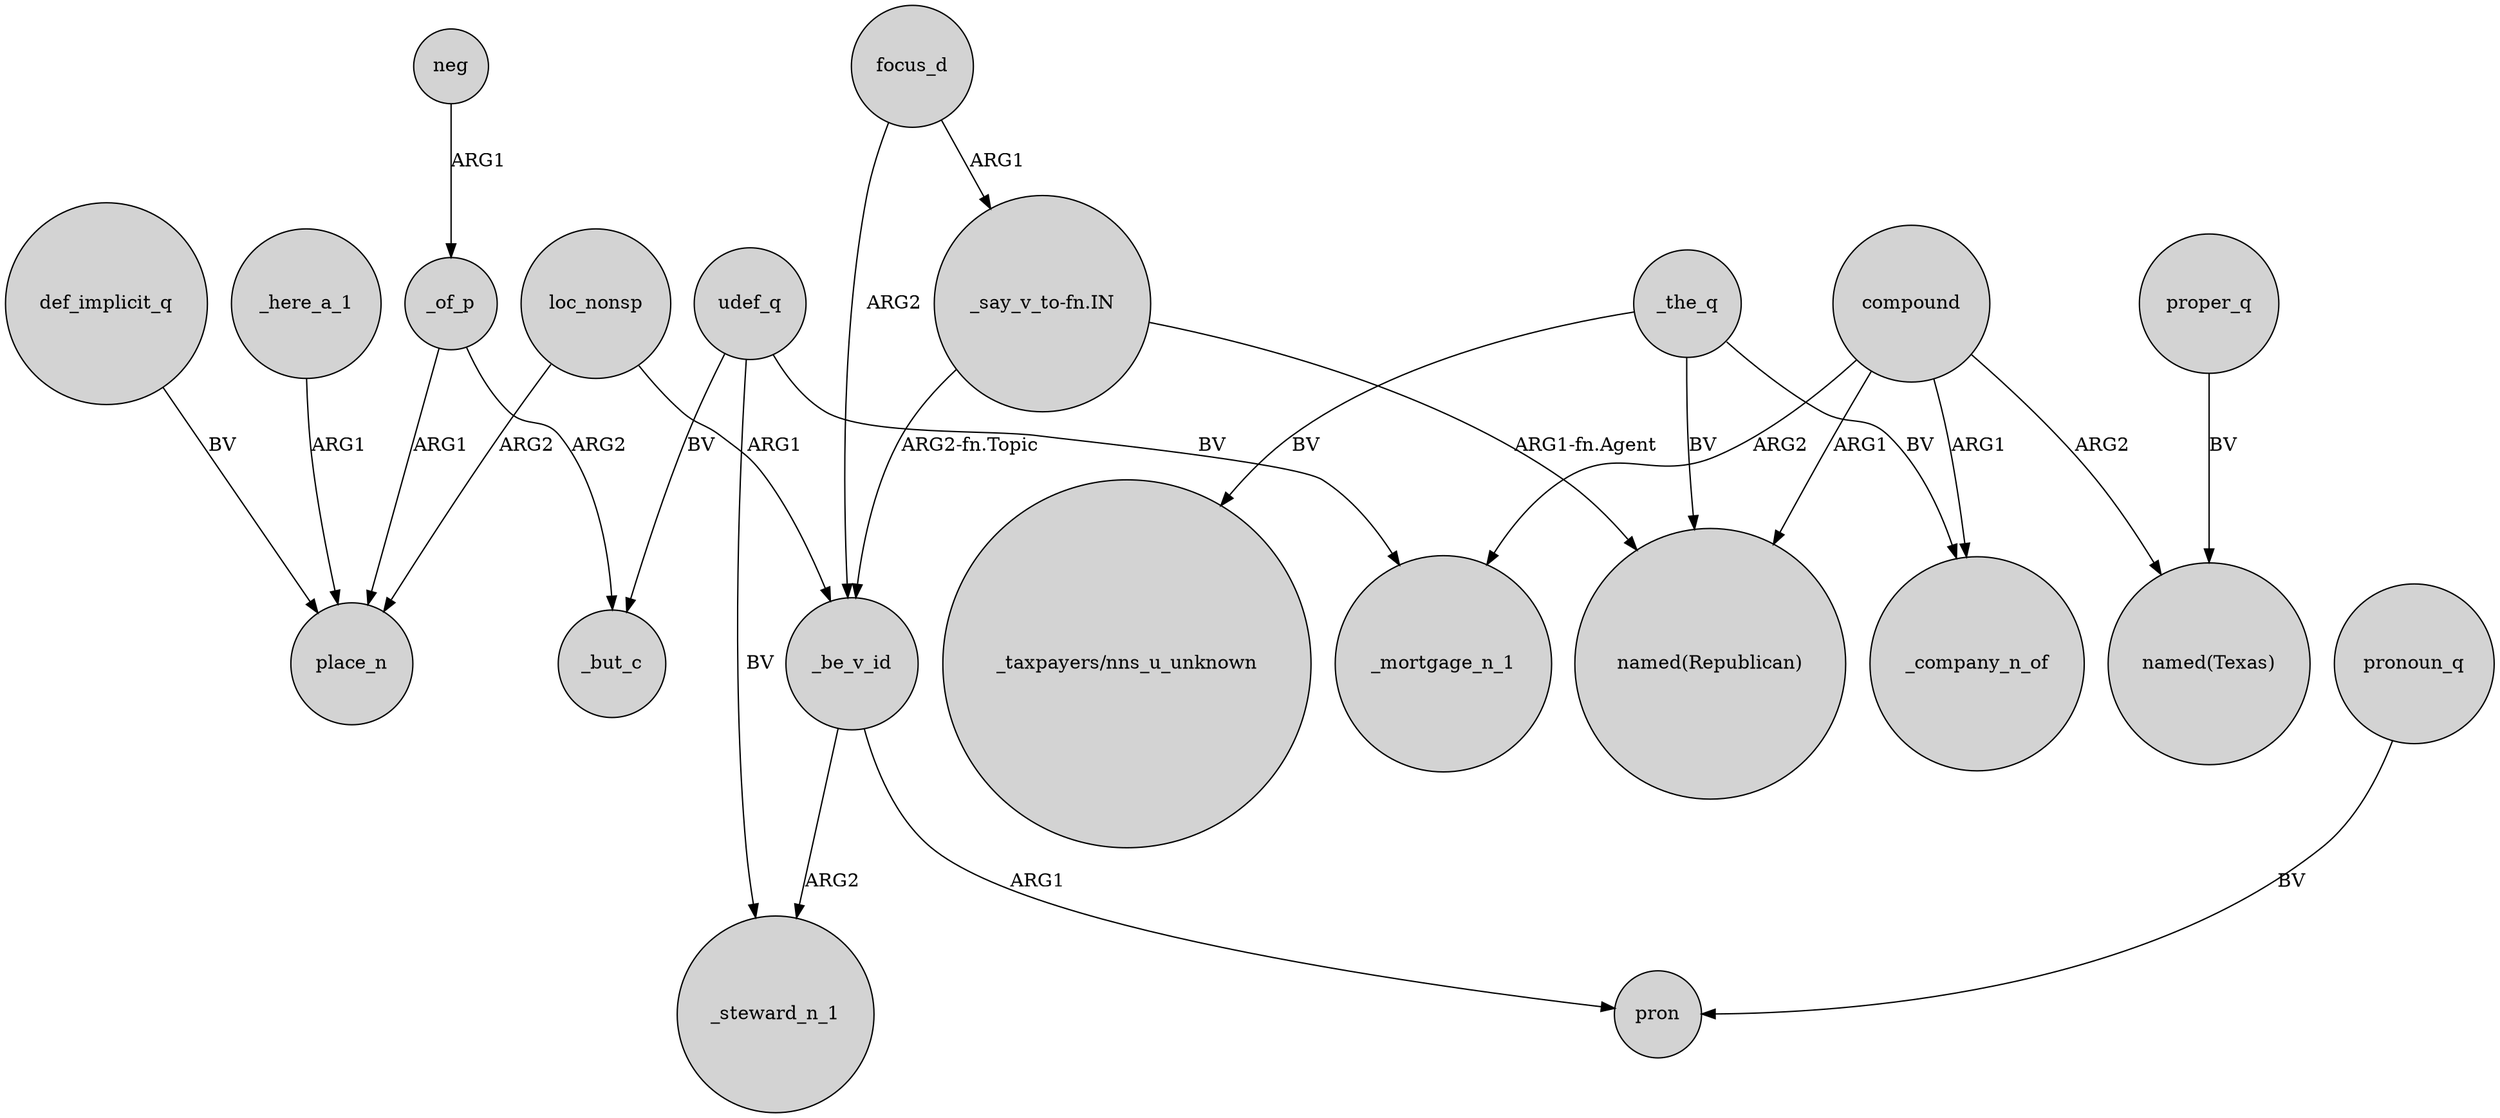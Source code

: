 digraph {
	node [shape=circle style=filled]
	focus_d -> _be_v_id [label=ARG2]
	_of_p -> _but_c [label=ARG2]
	_the_q -> "_taxpayers/nns_u_unknown" [label=BV]
	_here_a_1 -> place_n [label=ARG1]
	udef_q -> _mortgage_n_1 [label=BV]
	udef_q -> _steward_n_1 [label=BV]
	neg -> _of_p [label=ARG1]
	compound -> _mortgage_n_1 [label=ARG2]
	def_implicit_q -> place_n [label=BV]
	_be_v_id -> pron [label=ARG1]
	_the_q -> _company_n_of [label=BV]
	"_say_v_to-fn.IN" -> _be_v_id [label="ARG2-fn.Topic"]
	compound -> _company_n_of [label=ARG1]
	pronoun_q -> pron [label=BV]
	proper_q -> "named(Texas)" [label=BV]
	_of_p -> place_n [label=ARG1]
	_the_q -> "named(Republican)" [label=BV]
	compound -> "named(Republican)" [label=ARG1]
	"_say_v_to-fn.IN" -> "named(Republican)" [label="ARG1-fn.Agent"]
	loc_nonsp -> place_n [label=ARG2]
	compound -> "named(Texas)" [label=ARG2]
	loc_nonsp -> _be_v_id [label=ARG1]
	_be_v_id -> _steward_n_1 [label=ARG2]
	udef_q -> _but_c [label=BV]
	focus_d -> "_say_v_to-fn.IN" [label=ARG1]
}
